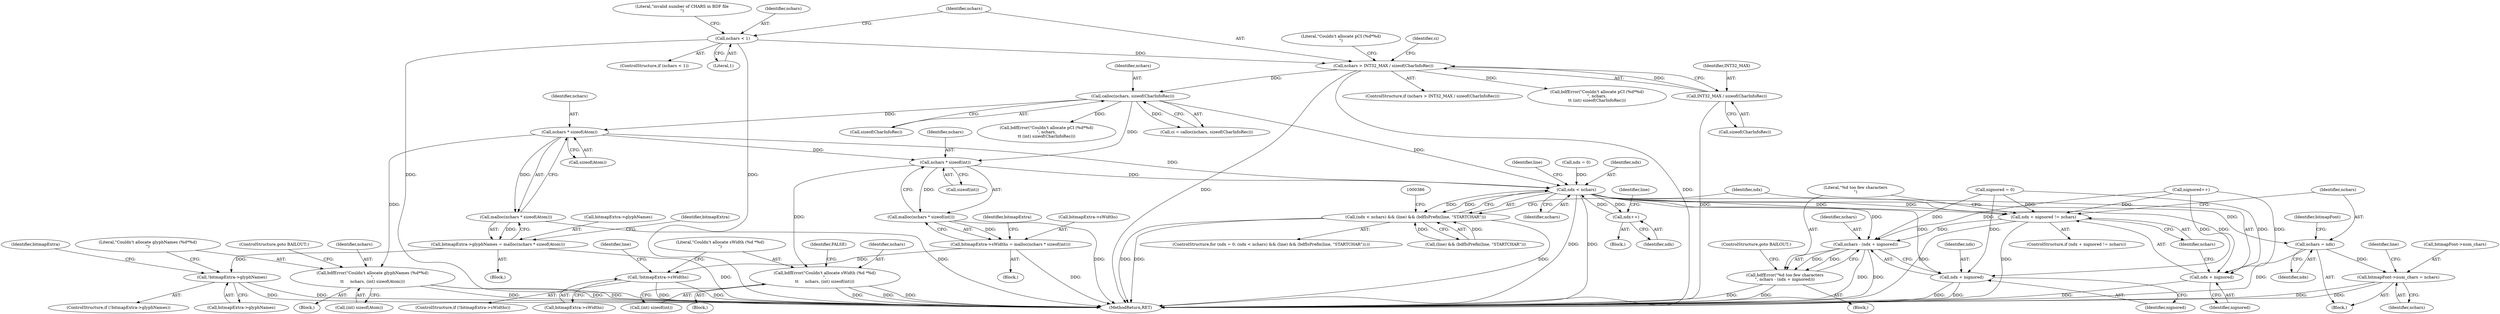 digraph "0_libxfont_4d024ac10f964f6bd372ae0dd14f02772a6e5f63@API" {
"1000274" [label="(Call,nchars * sizeof(Atom))"];
"1000245" [label="(Call,calloc(nchars, sizeof(CharInfoRec)))"];
"1000228" [label="(Call,nchars > INT32_MAX / sizeof(CharInfoRec))"];
"1000219" [label="(Call,nchars < 1)"];
"1000230" [label="(Call,INT32_MAX / sizeof(CharInfoRec))"];
"1000273" [label="(Call,malloc(nchars * sizeof(Atom)))"];
"1000269" [label="(Call,bitmapExtra->glyphNames = malloc(nchars * sizeof(Atom)))"];
"1000279" [label="(Call,!bitmapExtra->glyphNames)"];
"1000284" [label="(Call,bdfError(\"Couldn't allocate glyphNames (%d*%d)\n\",\n\t\t     nchars, (int) sizeof(Atom)))"];
"1000300" [label="(Call,nchars * sizeof(int))"];
"1000299" [label="(Call,malloc(nchars * sizeof(int)))"];
"1000295" [label="(Call,bitmapExtra->sWidths = malloc(nchars * sizeof(int)))"];
"1000305" [label="(Call,!bitmapExtra->sWidths)"];
"1000310" [label="(Call,bdfError(\"Couldn't allocate sWidth (%d *%d)\n\",\n\t\t     nchars, (int) sizeof(int)))"];
"1000361" [label="(Call,ndx < nchars)"];
"1000360" [label="(Call,(ndx < nchars) && (line) && (bdfIsPrefix(line, \"STARTCHAR\")))"];
"1000932" [label="(Call,ndx++)"];
"1000945" [label="(Call,ndx + nignored != nchars)"];
"1000953" [label="(Call,nchars - (ndx + nignored))"];
"1000951" [label="(Call,bdfError(\"%d too few characters\n\", nchars - (ndx + nignored)))"];
"1000946" [label="(Call,ndx + nignored)"];
"1000955" [label="(Call,ndx + nignored)"];
"1000959" [label="(Call,nchars = ndx)"];
"1000962" [label="(Call,bitmapFont->num_chars = nchars)"];
"1000232" [label="(Call,sizeof(CharInfoRec))"];
"1000230" [label="(Call,INT32_MAX / sizeof(CharInfoRec))"];
"1000310" [label="(Call,bdfError(\"Couldn't allocate sWidth (%d *%d)\n\",\n\t\t     nchars, (int) sizeof(int)))"];
"1000966" [label="(Identifier,nchars)"];
"1000318" [label="(Identifier,FALSE)"];
"1000959" [label="(Call,nchars = ndx)"];
"1000953" [label="(Call,nchars - (ndx + nignored))"];
"1000939" [label="(Identifier,line)"];
"1000268" [label="(Block,)"];
"1000945" [label="(Call,ndx + nignored != nchars)"];
"1000876" [label="(Block,)"];
"1000312" [label="(Identifier,nchars)"];
"1000295" [label="(Call,bitmapExtra->sWidths = malloc(nchars * sizeof(int)))"];
"1000311" [label="(Literal,\"Couldn't allocate sWidth (%d *%d)\n\")"];
"1000357" [label="(Call,ndx = 0)"];
"1000293" [label="(Identifier,bitmapExtra)"];
"1000306" [label="(Call,bitmapExtra->sWidths)"];
"1000313" [label="(Call,(int) sizeof(int))"];
"1000253" [label="(Call,bdfError(\"Couldn't allocate pCI (%d*%d)\n\", nchars,\n\t\t (int) sizeof(CharInfoRec)))"];
"1000221" [label="(Literal,1)"];
"1000219" [label="(Call,nchars < 1)"];
"1000320" [label="(Identifier,line)"];
"1000286" [label="(Identifier,nchars)"];
"1000961" [label="(Identifier,ndx)"];
"1000948" [label="(Identifier,nignored)"];
"1001224" [label="(MethodReturn,RET)"];
"1000245" [label="(Call,calloc(nchars, sizeof(CharInfoRec)))"];
"1000243" [label="(Call,ci = calloc(nchars, sizeof(CharInfoRec)))"];
"1000955" [label="(Call,ndx + nignored)"];
"1000949" [label="(Identifier,nchars)"];
"1000294" [label="(Block,)"];
"1000269" [label="(Call,bitmapExtra->glyphNames = malloc(nchars * sizeof(Atom)))"];
"1000228" [label="(Call,nchars > INT32_MAX / sizeof(CharInfoRec))"];
"1000944" [label="(ControlStructure,if (ndx + nignored != nchars))"];
"1000302" [label="(Call,sizeof(int))"];
"1000360" [label="(Call,(ndx < nchars) && (line) && (bdfIsPrefix(line, \"STARTCHAR\")))"];
"1000356" [label="(ControlStructure,for (ndx = 0; (ndx < nchars) && (line) && (bdfIsPrefix(line, \"STARTCHAR\"));))"];
"1000933" [label="(Identifier,ndx)"];
"1000956" [label="(Identifier,ndx)"];
"1000235" [label="(Call,bdfError(\"Couldn't allocate pCI (%d*%d)\n\", nchars,\n\t\t (int) sizeof(CharInfoRec)))"];
"1000304" [label="(ControlStructure,if (!bitmapExtra->sWidths))"];
"1000952" [label="(Literal,\"%d too few characters\n\")"];
"1000300" [label="(Call,nchars * sizeof(int))"];
"1000291" [label="(ControlStructure,goto BAILOUT;)"];
"1000236" [label="(Literal,\"Couldn't allocate pCI (%d*%d)\n\")"];
"1000353" [label="(Call,nignored = 0)"];
"1000361" [label="(Call,ndx < nchars)"];
"1000275" [label="(Identifier,nchars)"];
"1000932" [label="(Call,ndx++)"];
"1000218" [label="(ControlStructure,if (nchars < 1))"];
"1000287" [label="(Call,(int) sizeof(Atom))"];
"1000362" [label="(Identifier,ndx)"];
"1000954" [label="(Identifier,nchars)"];
"1000279" [label="(Call,!bitmapExtra->glyphNames)"];
"1000123" [label="(Block,)"];
"1000283" [label="(Block,)"];
"1000281" [label="(Identifier,bitmapExtra)"];
"1000951" [label="(Call,bdfError(\"%d too few characters\n\", nchars - (ndx + nignored)))"];
"1000476" [label="(Call,nignored++)"];
"1000962" [label="(Call,bitmapFont->num_chars = nchars)"];
"1000276" [label="(Call,sizeof(Atom))"];
"1000301" [label="(Identifier,nchars)"];
"1000969" [label="(Identifier,line)"];
"1000273" [label="(Call,malloc(nchars * sizeof(Atom)))"];
"1000220" [label="(Identifier,nchars)"];
"1000299" [label="(Call,malloc(nchars * sizeof(int)))"];
"1000947" [label="(Identifier,ndx)"];
"1000963" [label="(Call,bitmapFont->num_chars)"];
"1000247" [label="(Call,sizeof(CharInfoRec))"];
"1000296" [label="(Call,bitmapExtra->sWidths)"];
"1000364" [label="(Call,(line) && (bdfIsPrefix(line, \"STARTCHAR\")))"];
"1000309" [label="(Block,)"];
"1000278" [label="(ControlStructure,if (!bitmapExtra->glyphNames))"];
"1000280" [label="(Call,bitmapExtra->glyphNames)"];
"1000365" [label="(Identifier,line)"];
"1000227" [label="(ControlStructure,if (nchars > INT32_MAX / sizeof(CharInfoRec)))"];
"1000224" [label="(Literal,\"invalid number of CHARS in BDF file\n\")"];
"1000305" [label="(Call,!bitmapExtra->sWidths)"];
"1000950" [label="(Block,)"];
"1000946" [label="(Call,ndx + nignored)"];
"1000270" [label="(Call,bitmapExtra->glyphNames)"];
"1000958" [label="(ControlStructure,goto BAILOUT;)"];
"1000246" [label="(Identifier,nchars)"];
"1000244" [label="(Identifier,ci)"];
"1000363" [label="(Identifier,nchars)"];
"1000307" [label="(Identifier,bitmapExtra)"];
"1000284" [label="(Call,bdfError(\"Couldn't allocate glyphNames (%d*%d)\n\",\n\t\t     nchars, (int) sizeof(Atom)))"];
"1000231" [label="(Identifier,INT32_MAX)"];
"1000229" [label="(Identifier,nchars)"];
"1000285" [label="(Literal,\"Couldn't allocate glyphNames (%d*%d)\n\")"];
"1000960" [label="(Identifier,nchars)"];
"1000964" [label="(Identifier,bitmapFont)"];
"1000274" [label="(Call,nchars * sizeof(Atom))"];
"1000957" [label="(Identifier,nignored)"];
"1000274" -> "1000273"  [label="AST: "];
"1000274" -> "1000276"  [label="CFG: "];
"1000275" -> "1000274"  [label="AST: "];
"1000276" -> "1000274"  [label="AST: "];
"1000273" -> "1000274"  [label="CFG: "];
"1000274" -> "1000273"  [label="DDG: "];
"1000245" -> "1000274"  [label="DDG: "];
"1000274" -> "1000284"  [label="DDG: "];
"1000274" -> "1000300"  [label="DDG: "];
"1000274" -> "1000361"  [label="DDG: "];
"1000245" -> "1000243"  [label="AST: "];
"1000245" -> "1000247"  [label="CFG: "];
"1000246" -> "1000245"  [label="AST: "];
"1000247" -> "1000245"  [label="AST: "];
"1000243" -> "1000245"  [label="CFG: "];
"1000245" -> "1000243"  [label="DDG: "];
"1000228" -> "1000245"  [label="DDG: "];
"1000245" -> "1000253"  [label="DDG: "];
"1000245" -> "1000300"  [label="DDG: "];
"1000245" -> "1000361"  [label="DDG: "];
"1000228" -> "1000227"  [label="AST: "];
"1000228" -> "1000230"  [label="CFG: "];
"1000229" -> "1000228"  [label="AST: "];
"1000230" -> "1000228"  [label="AST: "];
"1000236" -> "1000228"  [label="CFG: "];
"1000244" -> "1000228"  [label="CFG: "];
"1000228" -> "1001224"  [label="DDG: "];
"1000228" -> "1001224"  [label="DDG: "];
"1000219" -> "1000228"  [label="DDG: "];
"1000230" -> "1000228"  [label="DDG: "];
"1000228" -> "1000235"  [label="DDG: "];
"1000219" -> "1000218"  [label="AST: "];
"1000219" -> "1000221"  [label="CFG: "];
"1000220" -> "1000219"  [label="AST: "];
"1000221" -> "1000219"  [label="AST: "];
"1000224" -> "1000219"  [label="CFG: "];
"1000229" -> "1000219"  [label="CFG: "];
"1000219" -> "1001224"  [label="DDG: "];
"1000219" -> "1001224"  [label="DDG: "];
"1000230" -> "1000232"  [label="CFG: "];
"1000231" -> "1000230"  [label="AST: "];
"1000232" -> "1000230"  [label="AST: "];
"1000230" -> "1001224"  [label="DDG: "];
"1000273" -> "1000269"  [label="AST: "];
"1000269" -> "1000273"  [label="CFG: "];
"1000273" -> "1001224"  [label="DDG: "];
"1000273" -> "1000269"  [label="DDG: "];
"1000269" -> "1000268"  [label="AST: "];
"1000270" -> "1000269"  [label="AST: "];
"1000281" -> "1000269"  [label="CFG: "];
"1000269" -> "1001224"  [label="DDG: "];
"1000269" -> "1000279"  [label="DDG: "];
"1000279" -> "1000278"  [label="AST: "];
"1000279" -> "1000280"  [label="CFG: "];
"1000280" -> "1000279"  [label="AST: "];
"1000285" -> "1000279"  [label="CFG: "];
"1000293" -> "1000279"  [label="CFG: "];
"1000279" -> "1001224"  [label="DDG: "];
"1000279" -> "1001224"  [label="DDG: "];
"1000284" -> "1000283"  [label="AST: "];
"1000284" -> "1000287"  [label="CFG: "];
"1000285" -> "1000284"  [label="AST: "];
"1000286" -> "1000284"  [label="AST: "];
"1000287" -> "1000284"  [label="AST: "];
"1000291" -> "1000284"  [label="CFG: "];
"1000284" -> "1001224"  [label="DDG: "];
"1000284" -> "1001224"  [label="DDG: "];
"1000284" -> "1001224"  [label="DDG: "];
"1000300" -> "1000299"  [label="AST: "];
"1000300" -> "1000302"  [label="CFG: "];
"1000301" -> "1000300"  [label="AST: "];
"1000302" -> "1000300"  [label="AST: "];
"1000299" -> "1000300"  [label="CFG: "];
"1000300" -> "1000299"  [label="DDG: "];
"1000300" -> "1000310"  [label="DDG: "];
"1000300" -> "1000361"  [label="DDG: "];
"1000299" -> "1000295"  [label="AST: "];
"1000295" -> "1000299"  [label="CFG: "];
"1000299" -> "1001224"  [label="DDG: "];
"1000299" -> "1000295"  [label="DDG: "];
"1000295" -> "1000294"  [label="AST: "];
"1000296" -> "1000295"  [label="AST: "];
"1000307" -> "1000295"  [label="CFG: "];
"1000295" -> "1001224"  [label="DDG: "];
"1000295" -> "1000305"  [label="DDG: "];
"1000305" -> "1000304"  [label="AST: "];
"1000305" -> "1000306"  [label="CFG: "];
"1000306" -> "1000305"  [label="AST: "];
"1000311" -> "1000305"  [label="CFG: "];
"1000320" -> "1000305"  [label="CFG: "];
"1000305" -> "1001224"  [label="DDG: "];
"1000305" -> "1001224"  [label="DDG: "];
"1000310" -> "1000309"  [label="AST: "];
"1000310" -> "1000313"  [label="CFG: "];
"1000311" -> "1000310"  [label="AST: "];
"1000312" -> "1000310"  [label="AST: "];
"1000313" -> "1000310"  [label="AST: "];
"1000318" -> "1000310"  [label="CFG: "];
"1000310" -> "1001224"  [label="DDG: "];
"1000310" -> "1001224"  [label="DDG: "];
"1000310" -> "1001224"  [label="DDG: "];
"1000361" -> "1000360"  [label="AST: "];
"1000361" -> "1000363"  [label="CFG: "];
"1000362" -> "1000361"  [label="AST: "];
"1000363" -> "1000361"  [label="AST: "];
"1000365" -> "1000361"  [label="CFG: "];
"1000360" -> "1000361"  [label="CFG: "];
"1000361" -> "1001224"  [label="DDG: "];
"1000361" -> "1001224"  [label="DDG: "];
"1000361" -> "1000360"  [label="DDG: "];
"1000361" -> "1000360"  [label="DDG: "];
"1000357" -> "1000361"  [label="DDG: "];
"1000932" -> "1000361"  [label="DDG: "];
"1000361" -> "1000932"  [label="DDG: "];
"1000361" -> "1000945"  [label="DDG: "];
"1000361" -> "1000945"  [label="DDG: "];
"1000361" -> "1000946"  [label="DDG: "];
"1000361" -> "1000953"  [label="DDG: "];
"1000361" -> "1000955"  [label="DDG: "];
"1000361" -> "1000959"  [label="DDG: "];
"1000360" -> "1000356"  [label="AST: "];
"1000360" -> "1000364"  [label="CFG: "];
"1000364" -> "1000360"  [label="AST: "];
"1000386" -> "1000360"  [label="CFG: "];
"1000947" -> "1000360"  [label="CFG: "];
"1000360" -> "1001224"  [label="DDG: "];
"1000360" -> "1001224"  [label="DDG: "];
"1000360" -> "1001224"  [label="DDG: "];
"1000364" -> "1000360"  [label="DDG: "];
"1000364" -> "1000360"  [label="DDG: "];
"1000932" -> "1000876"  [label="AST: "];
"1000932" -> "1000933"  [label="CFG: "];
"1000933" -> "1000932"  [label="AST: "];
"1000939" -> "1000932"  [label="CFG: "];
"1000945" -> "1000944"  [label="AST: "];
"1000945" -> "1000949"  [label="CFG: "];
"1000946" -> "1000945"  [label="AST: "];
"1000949" -> "1000945"  [label="AST: "];
"1000952" -> "1000945"  [label="CFG: "];
"1000960" -> "1000945"  [label="CFG: "];
"1000945" -> "1001224"  [label="DDG: "];
"1000945" -> "1001224"  [label="DDG: "];
"1000476" -> "1000945"  [label="DDG: "];
"1000353" -> "1000945"  [label="DDG: "];
"1000945" -> "1000953"  [label="DDG: "];
"1000953" -> "1000951"  [label="AST: "];
"1000953" -> "1000955"  [label="CFG: "];
"1000954" -> "1000953"  [label="AST: "];
"1000955" -> "1000953"  [label="AST: "];
"1000951" -> "1000953"  [label="CFG: "];
"1000953" -> "1001224"  [label="DDG: "];
"1000953" -> "1001224"  [label="DDG: "];
"1000953" -> "1000951"  [label="DDG: "];
"1000953" -> "1000951"  [label="DDG: "];
"1000476" -> "1000953"  [label="DDG: "];
"1000353" -> "1000953"  [label="DDG: "];
"1000951" -> "1000950"  [label="AST: "];
"1000952" -> "1000951"  [label="AST: "];
"1000958" -> "1000951"  [label="CFG: "];
"1000951" -> "1001224"  [label="DDG: "];
"1000951" -> "1001224"  [label="DDG: "];
"1000946" -> "1000948"  [label="CFG: "];
"1000947" -> "1000946"  [label="AST: "];
"1000948" -> "1000946"  [label="AST: "];
"1000949" -> "1000946"  [label="CFG: "];
"1000946" -> "1001224"  [label="DDG: "];
"1000476" -> "1000946"  [label="DDG: "];
"1000353" -> "1000946"  [label="DDG: "];
"1000955" -> "1000957"  [label="CFG: "];
"1000956" -> "1000955"  [label="AST: "];
"1000957" -> "1000955"  [label="AST: "];
"1000955" -> "1001224"  [label="DDG: "];
"1000955" -> "1001224"  [label="DDG: "];
"1000476" -> "1000955"  [label="DDG: "];
"1000353" -> "1000955"  [label="DDG: "];
"1000959" -> "1000123"  [label="AST: "];
"1000959" -> "1000961"  [label="CFG: "];
"1000960" -> "1000959"  [label="AST: "];
"1000961" -> "1000959"  [label="AST: "];
"1000964" -> "1000959"  [label="CFG: "];
"1000959" -> "1001224"  [label="DDG: "];
"1000959" -> "1000962"  [label="DDG: "];
"1000962" -> "1000123"  [label="AST: "];
"1000962" -> "1000966"  [label="CFG: "];
"1000963" -> "1000962"  [label="AST: "];
"1000966" -> "1000962"  [label="AST: "];
"1000969" -> "1000962"  [label="CFG: "];
"1000962" -> "1001224"  [label="DDG: "];
"1000962" -> "1001224"  [label="DDG: "];
}
